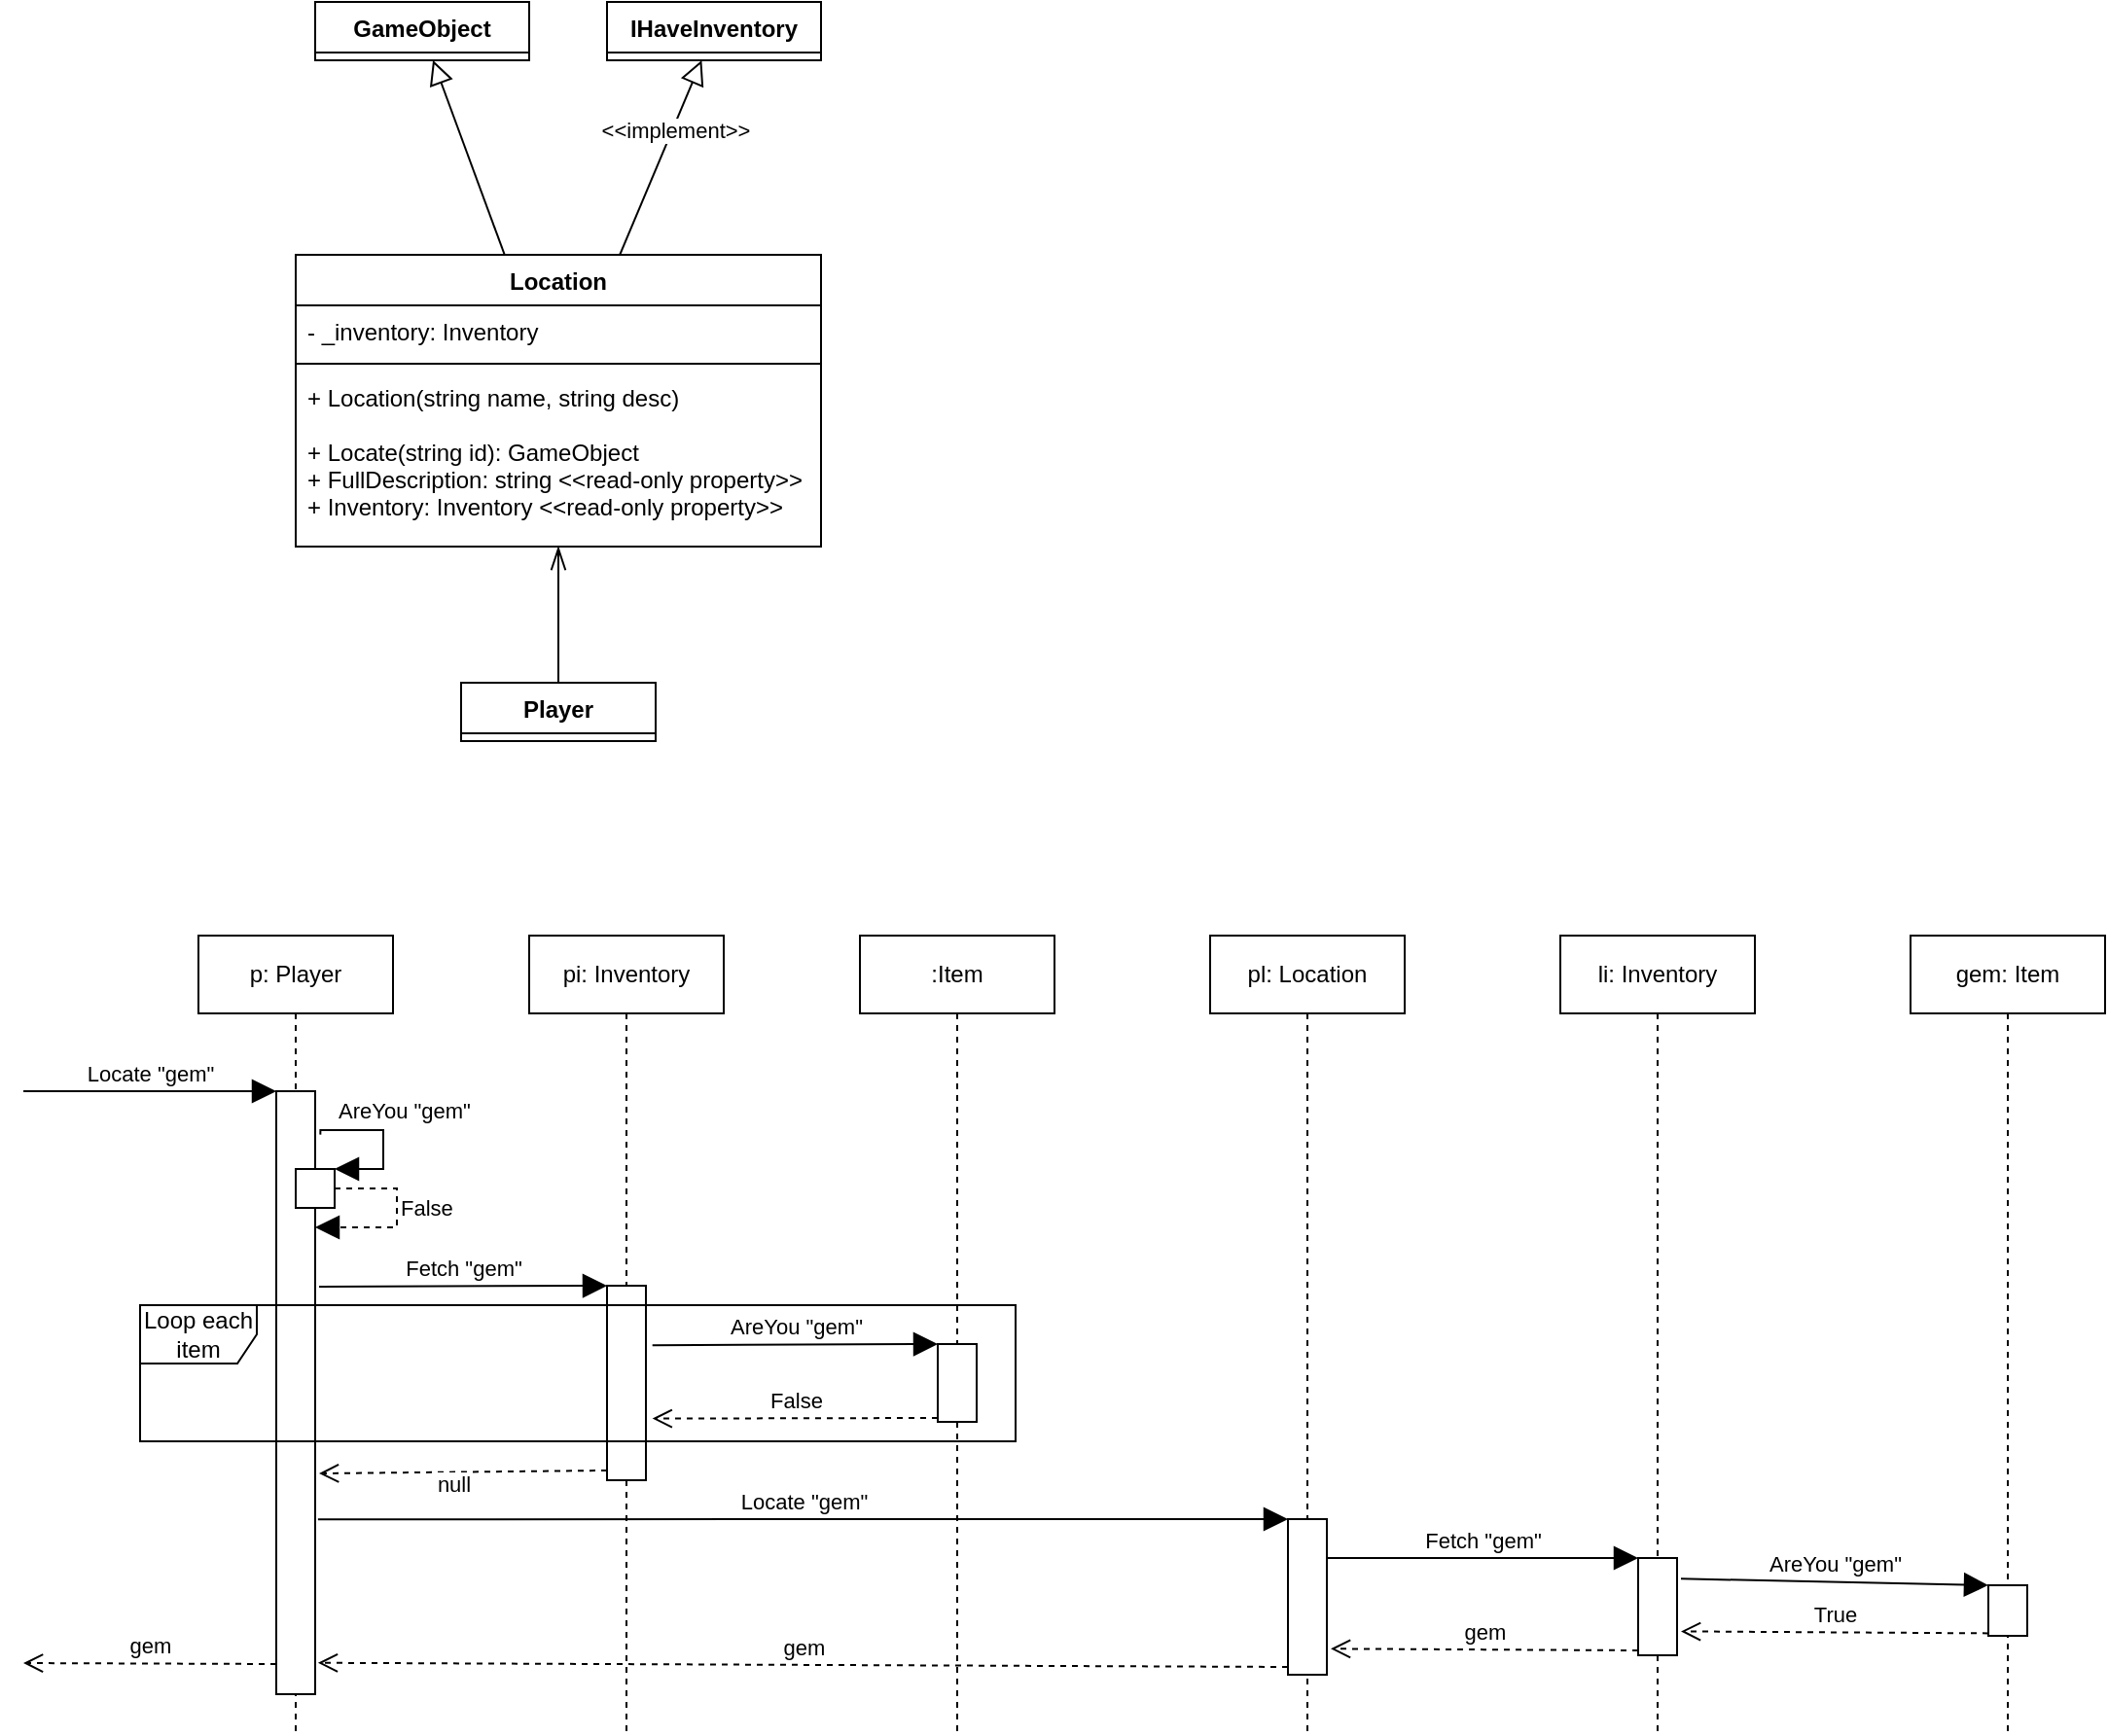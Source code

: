 <mxfile>
    <diagram id="vGvuT7mZyQ3hUfb2jbu2" name="Page-1">
        <mxGraphModel dx="1676" dy="926" grid="1" gridSize="10" guides="1" tooltips="1" connect="1" arrows="1" fold="1" page="1" pageScale="1" pageWidth="850" pageHeight="1100" math="0" shadow="0">
            <root>
                <mxCell id="0"/>
                <mxCell id="1" parent="0"/>
                <mxCell id="14" style="edgeStyle=none;html=1;endArrow=block;endFill=0;endSize=10;" edge="1" parent="1" source="2" target="6">
                    <mxGeometry relative="1" as="geometry"/>
                </mxCell>
                <mxCell id="15" style="edgeStyle=none;html=1;endArrow=block;endFill=0;endSize=10;" edge="1" parent="1" source="2" target="10">
                    <mxGeometry relative="1" as="geometry"/>
                </mxCell>
                <mxCell id="16" value="&amp;lt;&amp;lt;implement&amp;gt;&amp;gt;" style="edgeLabel;html=1;align=center;verticalAlign=middle;resizable=0;points=[];" vertex="1" connectable="0" parent="15">
                    <mxGeometry x="0.29" y="-1" relative="1" as="geometry">
                        <mxPoint as="offset"/>
                    </mxGeometry>
                </mxCell>
                <mxCell id="2" value="Location" style="swimlane;fontStyle=1;align=center;verticalAlign=top;childLayout=stackLayout;horizontal=1;startSize=26;horizontalStack=0;resizeParent=1;resizeParentMax=0;resizeLast=0;collapsible=1;marginBottom=0;" vertex="1" parent="1">
                    <mxGeometry x="240" y="290" width="270" height="150" as="geometry"/>
                </mxCell>
                <mxCell id="3" value="- _inventory: Inventory" style="text;strokeColor=none;fillColor=none;align=left;verticalAlign=top;spacingLeft=4;spacingRight=4;overflow=hidden;rotatable=0;points=[[0,0.5],[1,0.5]];portConstraint=eastwest;" vertex="1" parent="2">
                    <mxGeometry y="26" width="270" height="26" as="geometry"/>
                </mxCell>
                <mxCell id="4" value="" style="line;strokeWidth=1;fillColor=none;align=left;verticalAlign=middle;spacingTop=-1;spacingLeft=3;spacingRight=3;rotatable=0;labelPosition=right;points=[];portConstraint=eastwest;strokeColor=inherit;" vertex="1" parent="2">
                    <mxGeometry y="52" width="270" height="8" as="geometry"/>
                </mxCell>
                <mxCell id="5" value="+ Location(string name, string desc)&#10;&#10;+ Locate(string id): GameObject&#10;+ FullDescription: string &lt;&lt;read-only property&gt;&gt;&#10;+ Inventory: Inventory &lt;&lt;read-only property&gt;&gt;" style="text;strokeColor=none;fillColor=none;align=left;verticalAlign=top;spacingLeft=4;spacingRight=4;overflow=hidden;rotatable=0;points=[[0,0.5],[1,0.5]];portConstraint=eastwest;" vertex="1" parent="2">
                    <mxGeometry y="60" width="270" height="90" as="geometry"/>
                </mxCell>
                <mxCell id="6" value="GameObject" style="swimlane;fontStyle=1;align=center;verticalAlign=top;childLayout=stackLayout;horizontal=1;startSize=26;horizontalStack=0;resizeParent=1;resizeParentMax=0;resizeLast=0;collapsible=1;marginBottom=0;" vertex="1" collapsed="1" parent="1">
                    <mxGeometry x="250" y="160" width="110" height="30" as="geometry">
                        <mxRectangle x="265" y="100" width="160" height="86" as="alternateBounds"/>
                    </mxGeometry>
                </mxCell>
                <mxCell id="7" value="+ field: type" style="text;strokeColor=none;fillColor=none;align=left;verticalAlign=top;spacingLeft=4;spacingRight=4;overflow=hidden;rotatable=0;points=[[0,0.5],[1,0.5]];portConstraint=eastwest;" vertex="1" parent="6">
                    <mxGeometry y="26" width="160" height="26" as="geometry"/>
                </mxCell>
                <mxCell id="8" value="" style="line;strokeWidth=1;fillColor=none;align=left;verticalAlign=middle;spacingTop=-1;spacingLeft=3;spacingRight=3;rotatable=0;labelPosition=right;points=[];portConstraint=eastwest;strokeColor=inherit;" vertex="1" parent="6">
                    <mxGeometry y="52" width="160" height="8" as="geometry"/>
                </mxCell>
                <mxCell id="9" value="+ method(type): type" style="text;strokeColor=none;fillColor=none;align=left;verticalAlign=top;spacingLeft=4;spacingRight=4;overflow=hidden;rotatable=0;points=[[0,0.5],[1,0.5]];portConstraint=eastwest;" vertex="1" parent="6">
                    <mxGeometry y="60" width="160" height="26" as="geometry"/>
                </mxCell>
                <mxCell id="10" value="IHaveInventory" style="swimlane;fontStyle=1;align=center;verticalAlign=top;childLayout=stackLayout;horizontal=1;startSize=26;horizontalStack=0;resizeParent=1;resizeParentMax=0;resizeLast=0;collapsible=1;marginBottom=0;" vertex="1" collapsed="1" parent="1">
                    <mxGeometry x="400" y="160" width="110" height="30" as="geometry">
                        <mxRectangle x="265" y="100" width="160" height="86" as="alternateBounds"/>
                    </mxGeometry>
                </mxCell>
                <mxCell id="11" value="+ field: type" style="text;strokeColor=none;fillColor=none;align=left;verticalAlign=top;spacingLeft=4;spacingRight=4;overflow=hidden;rotatable=0;points=[[0,0.5],[1,0.5]];portConstraint=eastwest;" vertex="1" parent="10">
                    <mxGeometry y="26" width="160" height="26" as="geometry"/>
                </mxCell>
                <mxCell id="12" value="" style="line;strokeWidth=1;fillColor=none;align=left;verticalAlign=middle;spacingTop=-1;spacingLeft=3;spacingRight=3;rotatable=0;labelPosition=right;points=[];portConstraint=eastwest;strokeColor=inherit;" vertex="1" parent="10">
                    <mxGeometry y="52" width="160" height="8" as="geometry"/>
                </mxCell>
                <mxCell id="13" value="+ method(type): type" style="text;strokeColor=none;fillColor=none;align=left;verticalAlign=top;spacingLeft=4;spacingRight=4;overflow=hidden;rotatable=0;points=[[0,0.5],[1,0.5]];portConstraint=eastwest;" vertex="1" parent="10">
                    <mxGeometry y="60" width="160" height="26" as="geometry"/>
                </mxCell>
                <mxCell id="21" value="" style="edgeStyle=none;html=1;endArrow=openThin;endFill=0;endSize=10;" edge="1" parent="1" source="17" target="5">
                    <mxGeometry relative="1" as="geometry"/>
                </mxCell>
                <mxCell id="17" value="Player" style="swimlane;fontStyle=1;align=center;verticalAlign=top;childLayout=stackLayout;horizontal=1;startSize=26;horizontalStack=0;resizeParent=1;resizeParentMax=0;resizeLast=0;collapsible=1;marginBottom=0;" vertex="1" collapsed="1" parent="1">
                    <mxGeometry x="325" y="510" width="100" height="30" as="geometry">
                        <mxRectangle x="310" y="480" width="160" height="86" as="alternateBounds"/>
                    </mxGeometry>
                </mxCell>
                <mxCell id="18" value="+ field: type" style="text;strokeColor=none;fillColor=none;align=left;verticalAlign=top;spacingLeft=4;spacingRight=4;overflow=hidden;rotatable=0;points=[[0,0.5],[1,0.5]];portConstraint=eastwest;" vertex="1" parent="17">
                    <mxGeometry y="26" width="160" height="26" as="geometry"/>
                </mxCell>
                <mxCell id="19" value="" style="line;strokeWidth=1;fillColor=none;align=left;verticalAlign=middle;spacingTop=-1;spacingLeft=3;spacingRight=3;rotatable=0;labelPosition=right;points=[];portConstraint=eastwest;strokeColor=inherit;" vertex="1" parent="17">
                    <mxGeometry y="52" width="160" height="8" as="geometry"/>
                </mxCell>
                <mxCell id="20" value="+ method(type): type" style="text;strokeColor=none;fillColor=none;align=left;verticalAlign=top;spacingLeft=4;spacingRight=4;overflow=hidden;rotatable=0;points=[[0,0.5],[1,0.5]];portConstraint=eastwest;" vertex="1" parent="17">
                    <mxGeometry y="60" width="160" height="26" as="geometry"/>
                </mxCell>
                <mxCell id="24" value="p: Player" style="shape=umlLifeline;perimeter=lifelinePerimeter;whiteSpace=wrap;html=1;container=1;collapsible=0;recursiveResize=0;outlineConnect=0;" vertex="1" parent="1">
                    <mxGeometry x="190" y="640" width="100" height="410" as="geometry"/>
                </mxCell>
                <mxCell id="31" value="" style="html=1;points=[];perimeter=orthogonalPerimeter;" vertex="1" parent="24">
                    <mxGeometry x="40" y="80" width="20" height="310" as="geometry"/>
                </mxCell>
                <mxCell id="32" value="Locate &quot;gem&quot;" style="html=1;verticalAlign=bottom;endArrow=block;entryX=0;entryY=0;endSize=10;" edge="1" target="31" parent="24">
                    <mxGeometry relative="1" as="geometry">
                        <mxPoint x="-90" y="80" as="sourcePoint"/>
                    </mxGeometry>
                </mxCell>
                <mxCell id="33" value="gem" style="html=1;verticalAlign=bottom;endArrow=open;dashed=1;endSize=8;exitX=0;exitY=0.95;" edge="1" source="31" parent="24">
                    <mxGeometry relative="1" as="geometry">
                        <mxPoint x="-90" y="374" as="targetPoint"/>
                    </mxGeometry>
                </mxCell>
                <mxCell id="35" value="" style="html=1;points=[];perimeter=orthogonalPerimeter;" vertex="1" parent="24">
                    <mxGeometry x="50" y="120" width="20" height="20" as="geometry"/>
                </mxCell>
                <mxCell id="36" value="AreYou &quot;gem&quot;" style="edgeStyle=orthogonalEdgeStyle;html=1;align=left;spacingLeft=2;endArrow=block;rounded=0;entryX=1;entryY=0;endSize=10;exitX=1.133;exitY=0.072;exitDx=0;exitDy=0;exitPerimeter=0;" edge="1" target="35" parent="24" source="31">
                    <mxGeometry x="-0.81" y="10" relative="1" as="geometry">
                        <mxPoint x="65" y="100" as="sourcePoint"/>
                        <Array as="points">
                            <mxPoint x="95" y="100"/>
                            <mxPoint x="95" y="120"/>
                        </Array>
                        <mxPoint as="offset"/>
                    </mxGeometry>
                </mxCell>
                <mxCell id="37" value="False" style="edgeStyle=orthogonalEdgeStyle;html=1;align=left;spacingLeft=2;endArrow=block;rounded=0;endSize=10;exitX=1.133;exitY=0.072;exitDx=0;exitDy=0;exitPerimeter=0;dashed=1;" edge="1" parent="24">
                    <mxGeometry x="-0.106" y="-2" relative="1" as="geometry">
                        <mxPoint x="70.0" y="130.0" as="sourcePoint"/>
                        <Array as="points">
                            <mxPoint x="102" y="130"/>
                            <mxPoint x="102" y="150"/>
                        </Array>
                        <mxPoint x="60" y="150" as="targetPoint"/>
                        <mxPoint as="offset"/>
                    </mxGeometry>
                </mxCell>
                <mxCell id="25" value="pi: Inventory" style="shape=umlLifeline;perimeter=lifelinePerimeter;whiteSpace=wrap;html=1;container=1;collapsible=0;recursiveResize=0;outlineConnect=0;" vertex="1" parent="1">
                    <mxGeometry x="360" y="640" width="100" height="410" as="geometry"/>
                </mxCell>
                <mxCell id="38" value="" style="html=1;points=[];perimeter=orthogonalPerimeter;" vertex="1" parent="25">
                    <mxGeometry x="40" y="180" width="20" height="100" as="geometry"/>
                </mxCell>
                <mxCell id="26" value=":Item" style="shape=umlLifeline;perimeter=lifelinePerimeter;whiteSpace=wrap;html=1;container=1;collapsible=0;recursiveResize=0;outlineConnect=0;" vertex="1" parent="1">
                    <mxGeometry x="530" y="640" width="100" height="410" as="geometry"/>
                </mxCell>
                <mxCell id="41" value="" style="html=1;points=[];perimeter=orthogonalPerimeter;" vertex="1" parent="26">
                    <mxGeometry x="40" y="210" width="20" height="40" as="geometry"/>
                </mxCell>
                <mxCell id="27" value="pl: Location" style="shape=umlLifeline;perimeter=lifelinePerimeter;whiteSpace=wrap;html=1;container=1;collapsible=0;recursiveResize=0;outlineConnect=0;" vertex="1" parent="1">
                    <mxGeometry x="710" y="640" width="100" height="410" as="geometry"/>
                </mxCell>
                <mxCell id="47" value="" style="html=1;points=[];perimeter=orthogonalPerimeter;" vertex="1" parent="27">
                    <mxGeometry x="40" y="300" width="20" height="80" as="geometry"/>
                </mxCell>
                <mxCell id="28" value="li: Inventory" style="shape=umlLifeline;perimeter=lifelinePerimeter;whiteSpace=wrap;html=1;container=1;collapsible=0;recursiveResize=0;outlineConnect=0;" vertex="1" parent="1">
                    <mxGeometry x="890" y="640" width="100" height="410" as="geometry"/>
                </mxCell>
                <mxCell id="50" value="" style="html=1;points=[];perimeter=orthogonalPerimeter;" vertex="1" parent="28">
                    <mxGeometry x="40" y="320" width="20" height="50" as="geometry"/>
                </mxCell>
                <mxCell id="29" value="gem: Item" style="shape=umlLifeline;perimeter=lifelinePerimeter;whiteSpace=wrap;html=1;container=1;collapsible=0;recursiveResize=0;outlineConnect=0;" vertex="1" parent="1">
                    <mxGeometry x="1070" y="640" width="100" height="410" as="geometry"/>
                </mxCell>
                <mxCell id="53" value="" style="html=1;points=[];perimeter=orthogonalPerimeter;" vertex="1" parent="29">
                    <mxGeometry x="40" y="334" width="20" height="26" as="geometry"/>
                </mxCell>
                <mxCell id="39" value="Fetch &quot;gem&quot;" style="html=1;verticalAlign=bottom;endArrow=block;entryX=0;entryY=0;endSize=10;exitX=1.1;exitY=0.324;exitDx=0;exitDy=0;exitPerimeter=0;" edge="1" target="38" parent="1" source="31">
                    <mxGeometry relative="1" as="geometry">
                        <mxPoint x="330" y="820" as="sourcePoint"/>
                    </mxGeometry>
                </mxCell>
                <mxCell id="40" value="null" style="html=1;verticalAlign=bottom;endArrow=open;dashed=1;endSize=8;exitX=0;exitY=0.95;entryX=1.1;entryY=0.634;entryDx=0;entryDy=0;entryPerimeter=0;" edge="1" source="38" parent="1" target="31">
                    <mxGeometry x="0.072" y="15" relative="1" as="geometry">
                        <mxPoint x="330" y="896" as="targetPoint"/>
                        <mxPoint as="offset"/>
                    </mxGeometry>
                </mxCell>
                <mxCell id="42" value="AreYou &quot;gem&quot;" style="html=1;verticalAlign=bottom;endArrow=block;entryX=0;entryY=0;endSize=10;exitX=1.167;exitY=0.306;exitDx=0;exitDy=0;exitPerimeter=0;" edge="1" target="41" parent="1" source="38">
                    <mxGeometry relative="1" as="geometry">
                        <mxPoint x="470" y="830" as="sourcePoint"/>
                    </mxGeometry>
                </mxCell>
                <mxCell id="43" value="False" style="html=1;verticalAlign=bottom;endArrow=open;dashed=1;endSize=8;exitX=0;exitY=0.95;entryX=1.167;entryY=0.683;entryDx=0;entryDy=0;entryPerimeter=0;" edge="1" source="41" parent="1" target="38">
                    <mxGeometry relative="1" as="geometry">
                        <mxPoint x="470" y="906" as="targetPoint"/>
                    </mxGeometry>
                </mxCell>
                <mxCell id="45" value="Loop each item" style="shape=umlFrame;whiteSpace=wrap;html=1;" vertex="1" parent="1">
                    <mxGeometry x="160" y="830" width="450" height="70" as="geometry"/>
                </mxCell>
                <mxCell id="48" value="Locate &quot;gem&quot;" style="html=1;verticalAlign=bottom;endArrow=block;entryX=0;entryY=0;endSize=10;exitX=1.072;exitY=0.71;exitDx=0;exitDy=0;exitPerimeter=0;" edge="1" target="47" parent="1" source="31">
                    <mxGeometry relative="1" as="geometry">
                        <mxPoint x="680" y="940" as="sourcePoint"/>
                    </mxGeometry>
                </mxCell>
                <mxCell id="51" value="Fetch &quot;gem&quot;" style="html=1;verticalAlign=bottom;endArrow=block;entryX=0;entryY=0;endSize=10;" edge="1" target="50" parent="1" source="47">
                    <mxGeometry relative="1" as="geometry">
                        <mxPoint x="820" y="940" as="sourcePoint"/>
                    </mxGeometry>
                </mxCell>
                <mxCell id="54" value="AreYou &quot;gem&quot;" style="html=1;verticalAlign=bottom;endArrow=block;entryX=0;entryY=0;endSize=10;exitX=1.1;exitY=0.213;exitDx=0;exitDy=0;exitPerimeter=0;" edge="1" target="53" parent="1" source="50">
                    <mxGeometry relative="1" as="geometry">
                        <mxPoint x="1040" y="974" as="sourcePoint"/>
                    </mxGeometry>
                </mxCell>
                <mxCell id="55" value="True" style="html=1;verticalAlign=bottom;endArrow=open;dashed=1;endSize=8;exitX=0;exitY=0.95;entryX=1.1;entryY=0.754;entryDx=0;entryDy=0;entryPerimeter=0;" edge="1" source="53" parent="1" target="50">
                    <mxGeometry relative="1" as="geometry">
                        <mxPoint x="1040" y="1050" as="targetPoint"/>
                    </mxGeometry>
                </mxCell>
                <mxCell id="52" value="gem" style="html=1;verticalAlign=bottom;endArrow=open;dashed=1;endSize=8;exitX=0;exitY=0.95;entryX=1.1;entryY=0.833;entryDx=0;entryDy=0;entryPerimeter=0;" edge="1" source="50" parent="1" target="47">
                    <mxGeometry relative="1" as="geometry">
                        <mxPoint x="820" y="1016" as="targetPoint"/>
                    </mxGeometry>
                </mxCell>
                <mxCell id="49" value="gem" style="html=1;verticalAlign=bottom;endArrow=open;dashed=1;endSize=8;exitX=0;exitY=0.95;entryX=1.072;entryY=0.948;entryDx=0;entryDy=0;entryPerimeter=0;" edge="1" source="47" parent="1" target="31">
                    <mxGeometry relative="1" as="geometry">
                        <mxPoint x="680" y="1016" as="targetPoint"/>
                    </mxGeometry>
                </mxCell>
            </root>
        </mxGraphModel>
    </diagram>
</mxfile>